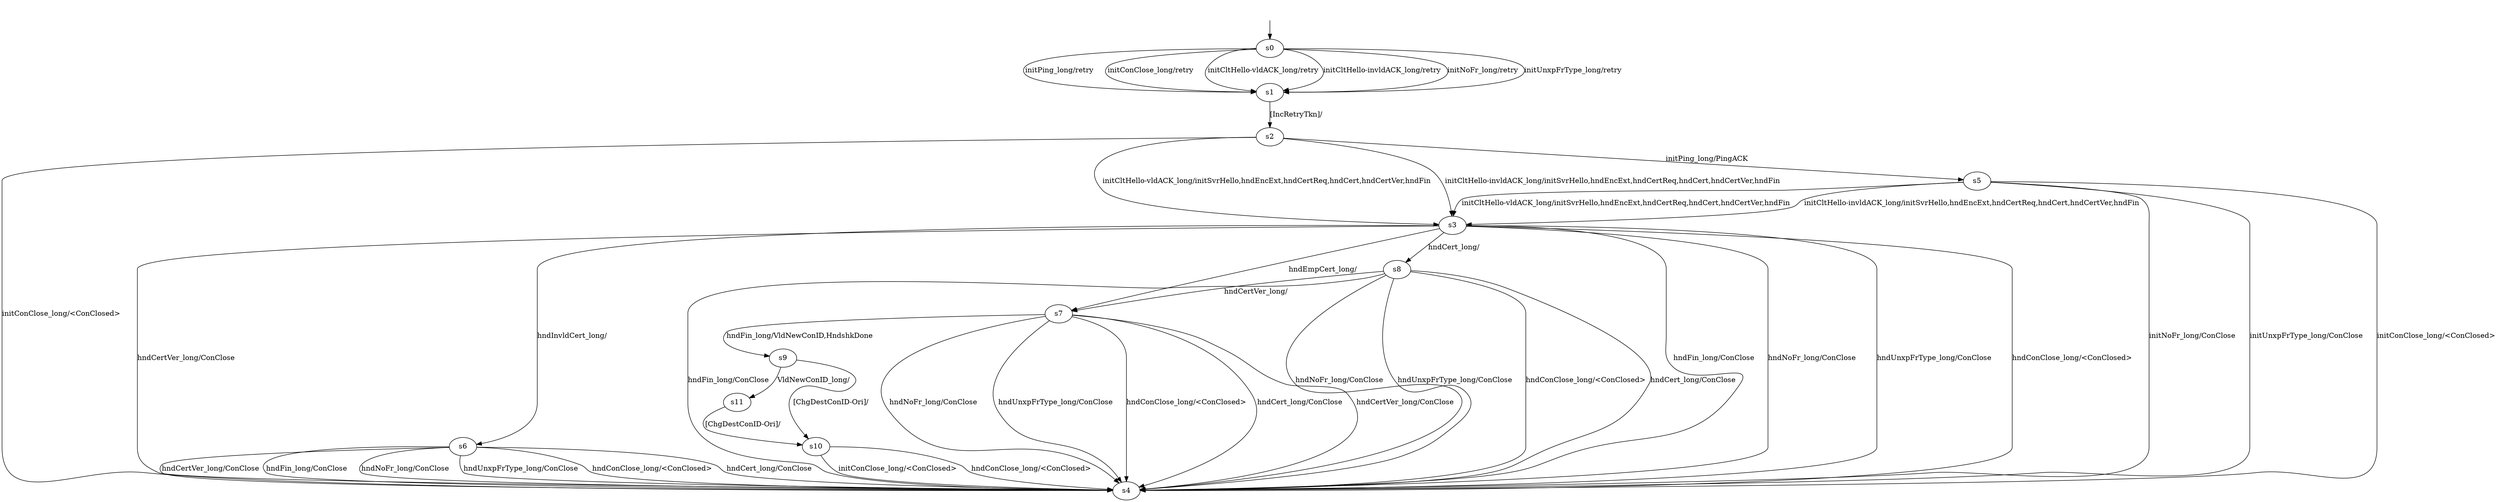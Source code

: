 digraph "../results/quicheModels/quiche-BWRCA-lCS-0/learnedModel" {
s0 [label=s0];
s1 [label=s1];
s2 [label=s2];
s3 [label=s3];
s4 [label=s4];
s5 [label=s5];
s6 [label=s6];
s7 [label=s7];
s8 [label=s8];
s9 [label=s9];
s10 [label=s10];
s11 [label=s11];
s0 -> s1  [label="initPing_long/retry "];
s0 -> s1  [label="initConClose_long/retry "];
s0 -> s1  [label="initCltHello-vldACK_long/retry "];
s0 -> s1  [label="initCltHello-invldACK_long/retry "];
s0 -> s1  [label="initNoFr_long/retry "];
s0 -> s1  [label="initUnxpFrType_long/retry "];
s1 -> s2  [label="[IncRetryTkn]/ "];
s2 -> s5  [label="initPing_long/PingACK "];
s2 -> s4  [label="initConClose_long/<ConClosed> "];
s2 -> s3  [label="initCltHello-vldACK_long/initSvrHello,hndEncExt,hndCertReq,hndCert,hndCertVer,hndFin "];
s2 -> s3  [label="initCltHello-invldACK_long/initSvrHello,hndEncExt,hndCertReq,hndCert,hndCertVer,hndFin "];
s3 -> s4  [label="hndFin_long/ConClose "];
s3 -> s4  [label="hndNoFr_long/ConClose "];
s3 -> s4  [label="hndUnxpFrType_long/ConClose "];
s3 -> s4  [label="hndConClose_long/<ConClosed> "];
s3 -> s8  [label="hndCert_long/ "];
s3 -> s7  [label="hndEmpCert_long/ "];
s3 -> s6  [label="hndInvldCert_long/ "];
s3 -> s4  [label="hndCertVer_long/ConClose "];
s5 -> s4  [label="initConClose_long/<ConClosed> "];
s5 -> s3  [label="initCltHello-vldACK_long/initSvrHello,hndEncExt,hndCertReq,hndCert,hndCertVer,hndFin "];
s5 -> s3  [label="initCltHello-invldACK_long/initSvrHello,hndEncExt,hndCertReq,hndCert,hndCertVer,hndFin "];
s5 -> s4  [label="initNoFr_long/ConClose "];
s5 -> s4  [label="initUnxpFrType_long/ConClose "];
s6 -> s4  [label="hndFin_long/ConClose "];
s6 -> s4  [label="hndNoFr_long/ConClose "];
s6 -> s4  [label="hndUnxpFrType_long/ConClose "];
s6 -> s4  [label="hndConClose_long/<ConClosed> "];
s6 -> s4  [label="hndCert_long/ConClose "];
s6 -> s4  [label="hndCertVer_long/ConClose "];
s7 -> s9  [label="hndFin_long/VldNewConID,HndshkDone "];
s7 -> s4  [label="hndNoFr_long/ConClose "];
s7 -> s4  [label="hndUnxpFrType_long/ConClose "];
s7 -> s4  [label="hndConClose_long/<ConClosed> "];
s7 -> s4  [label="hndCert_long/ConClose "];
s7 -> s4  [label="hndCertVer_long/ConClose "];
s8 -> s4  [label="hndFin_long/ConClose "];
s8 -> s4  [label="hndNoFr_long/ConClose "];
s8 -> s4  [label="hndUnxpFrType_long/ConClose "];
s8 -> s4  [label="hndConClose_long/<ConClosed> "];
s8 -> s4  [label="hndCert_long/ConClose "];
s8 -> s7  [label="hndCertVer_long/ "];
s9 -> s11  [label="VldNewConID_long/ "];
s9 -> s10  [label="[ChgDestConID-Ori]/ "];
s10 -> s4  [label="initConClose_long/<ConClosed> "];
s10 -> s4  [label="hndConClose_long/<ConClosed> "];
s11 -> s10  [label="[ChgDestConID-Ori]/ "];
__start0 [label="", shape=none];
__start0 -> s0  [label=""];
}
